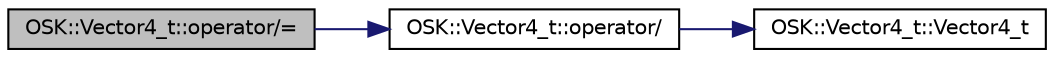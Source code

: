 digraph "OSK::Vector4_t::operator/="
{
 // LATEX_PDF_SIZE
  edge [fontname="Helvetica",fontsize="10",labelfontname="Helvetica",labelfontsize="10"];
  node [fontname="Helvetica",fontsize="10",shape=record];
  rankdir="LR";
  Node1 [label="OSK::Vector4_t::operator/=",height=0.2,width=0.4,color="black", fillcolor="grey75", style="filled", fontcolor="black",tooltip="Operación Vector4 /= T."];
  Node1 -> Node2 [color="midnightblue",fontsize="10",style="solid",fontname="Helvetica"];
  Node2 [label="OSK::Vector4_t::operator/",height=0.2,width=0.4,color="black", fillcolor="white", style="filled",URL="$class_o_s_k_1_1_vector4__t.html#a733c15c598360967d122ac08b5f8adbd",tooltip="Operación Vector4 / Vector4."];
  Node2 -> Node3 [color="midnightblue",fontsize="10",style="solid",fontname="Helvetica"];
  Node3 [label="OSK::Vector4_t::Vector4_t",height=0.2,width=0.4,color="black", fillcolor="white", style="filled",URL="$class_o_s_k_1_1_vector4__t.html#a10dcc6d572d4c1d8e529077a9642f393",tooltip="Crea un vector 4D nulo { 0, 0, 0, 0 }."];
}
